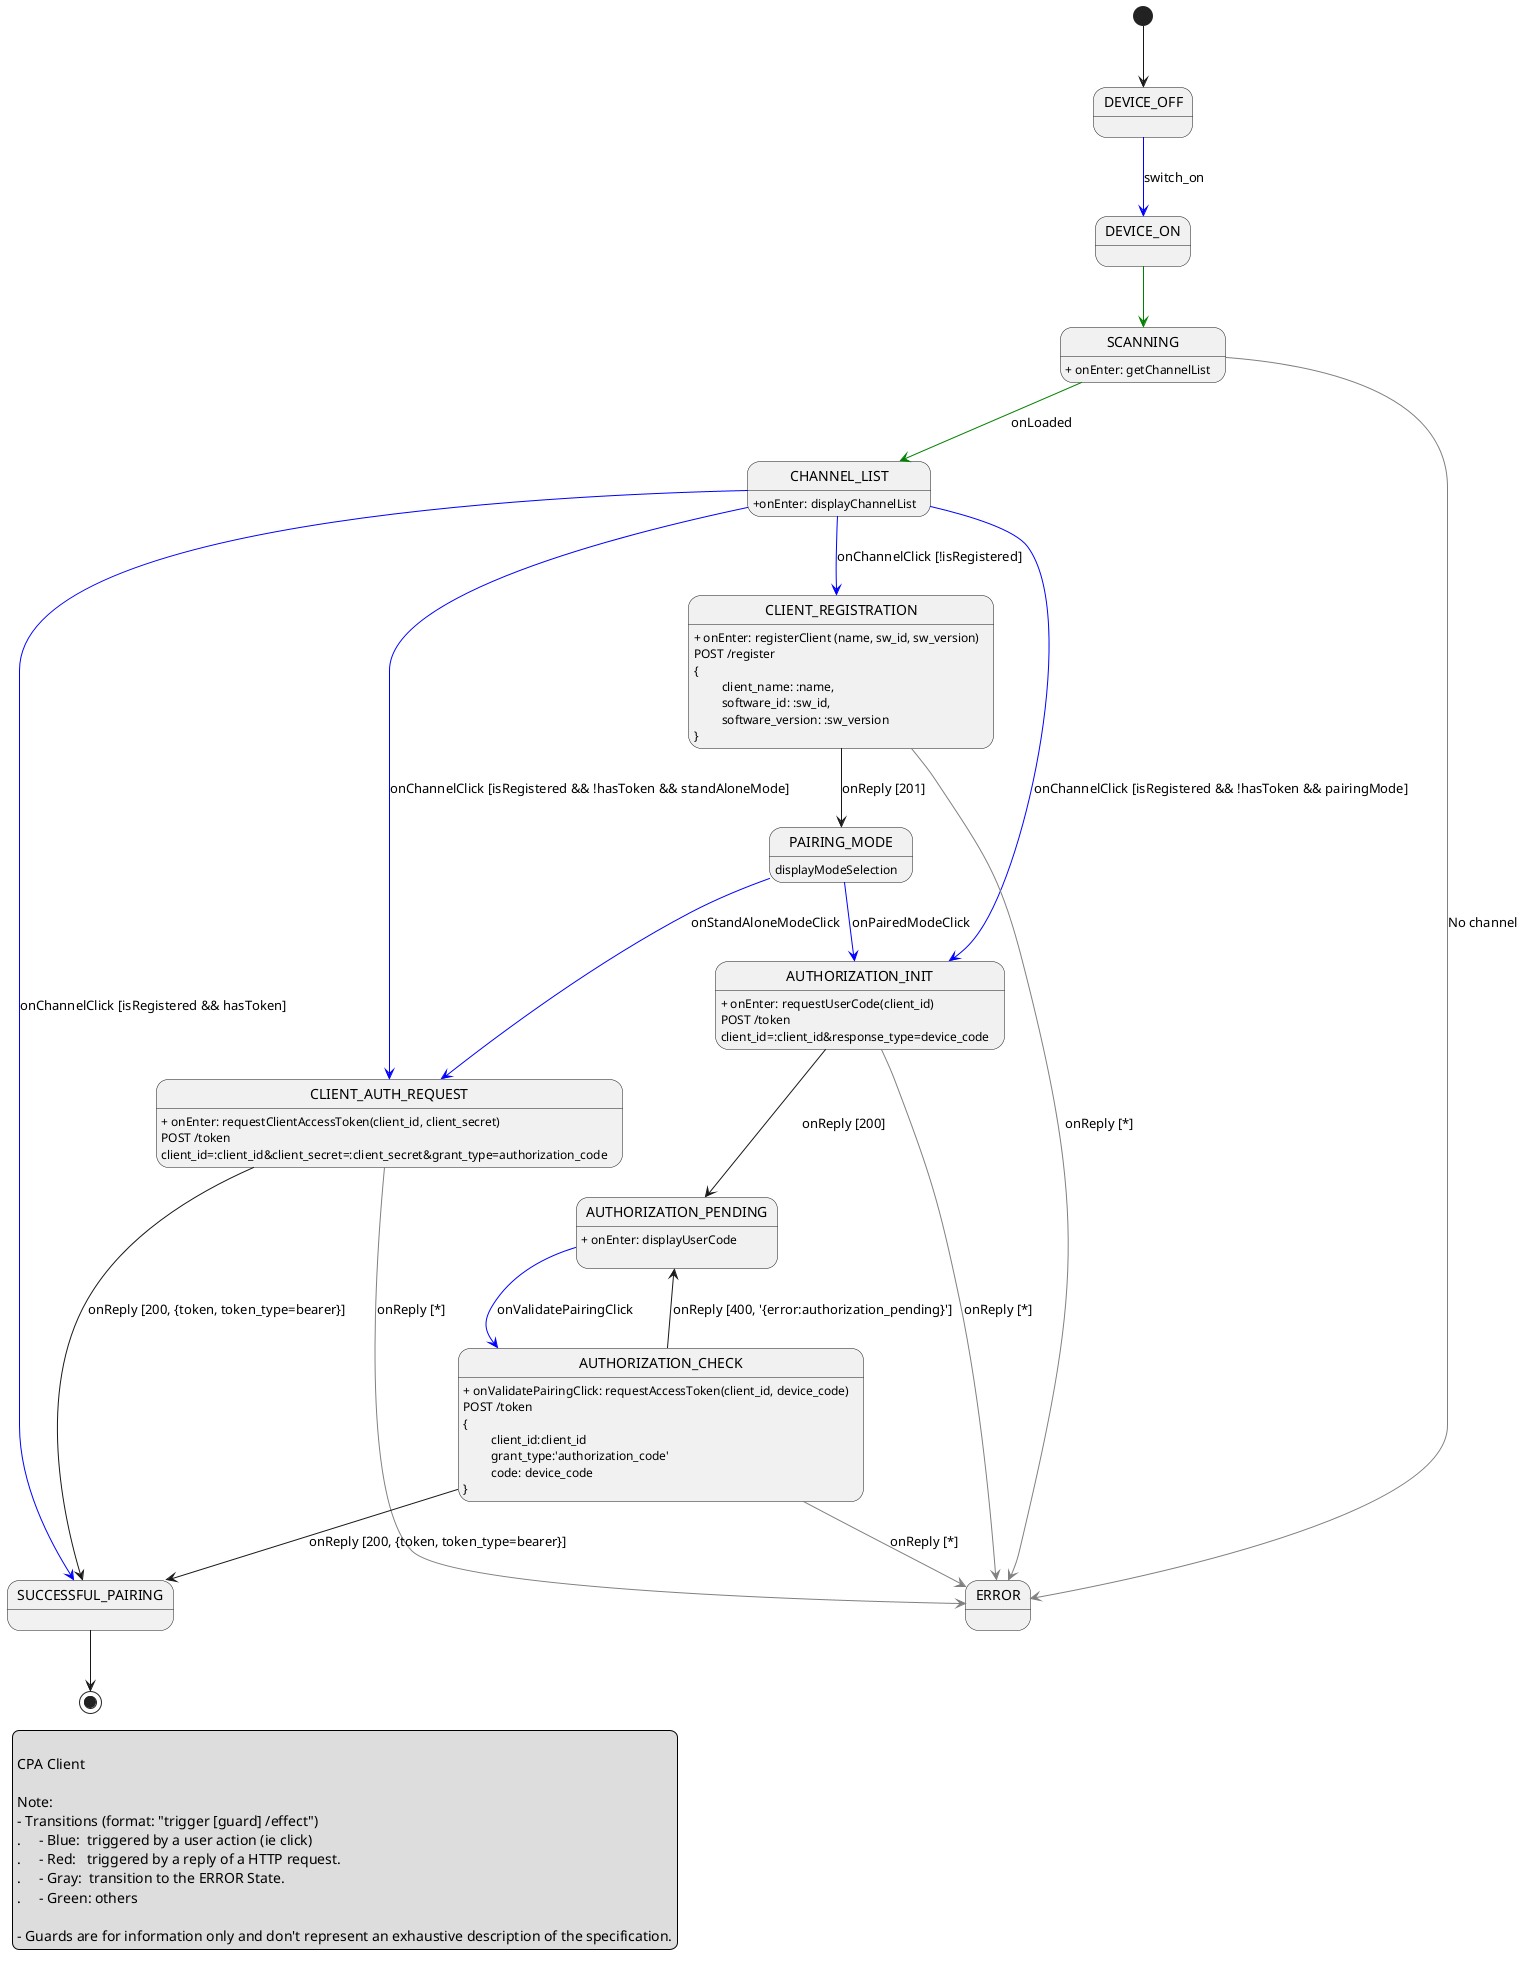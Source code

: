 @startuml


[*] --> DEVICE_OFF

'State declaration
state DEVICE_OFF
state SCANNING
state CHANNEL_LIST
state CLIENT_REGISTRATION
state CLIENT_AUTH_REQUEST
state PAIRING_MODE
state AUTHORIZATION_INIT
state AUTHORIZATION_PENDING
state SUCCESSFUL_PAIRING
state ERROR


'State definition

SCANNING: + onEnter: getChannelList

CHANNEL_LIST: +onEnter: displayChannelList

CLIENT_REGISTRATION: + onEnter: registerClient (name, sw_id, sw_version)
CLIENT_REGISTRATION:  POST /register
CLIENT_REGISTRATION:  {
CLIENT_REGISTRATION:  \t client_name: :name,
CLIENT_REGISTRATION:  \t software_id: :sw_id,
CLIENT_REGISTRATION:  \t software_version: :sw_version
CLIENT_REGISTRATION:  }

PAIRING_MODE: displayModeSelection

CLIENT_AUTH_REQUEST: + onEnter: requestClientAccessToken(client_id, client_secret)
CLIENT_AUTH_REQUEST: POST /token
CLIENT_AUTH_REQUEST: client_id=:client_id&client_secret=:client_secret&grant_type=authorization_code

AUTHORIZATION_INIT: + onEnter: requestUserCode(client_id)
AUTHORIZATION_INIT: POST /token
AUTHORIZATION_INIT: client_id=:client_id&response_type=device_code

AUTHORIZATION_PENDING: + onEnter: displayUserCode
AUTHORIZATION_PENDING:

AUTHORIZATION_CHECK: + onValidatePairingClick: requestAccessToken(client_id, device_code)
AUTHORIZATION_CHECK: POST /token
AUTHORIZATION_CHECK: {
AUTHORIZATION_CHECK: \t client_id:client_id
AUTHORIZATION_CHECK: \t grant_type:'authorization_code'
AUTHORIZATION_CHECK: \t code: device_code
AUTHORIZATION_CHECK: }


'Transitions

DEVICE_OFF -[#blue]-> DEVICE_ON: switch_on
DEVICE_ON -[#green]-> SCANNING

SCANNING -[#green]-> CHANNEL_LIST: onLoaded
SCANNING -[#gray]right-> ERROR: No channel

CHANNEL_LIST -[#blue]-> CLIENT_REGISTRATION: onChannelClick [!isRegistered]
CHANNEL_LIST -[#blue]-> AUTHORIZATION_INIT: onChannelClick [isRegistered && !hasToken && pairingMode]
CHANNEL_LIST -[#blue]-> CLIENT_AUTH_REQUEST: onChannelClick [isRegistered && !hasToken && standAloneMode]
CHANNEL_LIST -[#blue]-> SUCCESSFUL_PAIRING: onChannelClick [isRegistered && hasToken]


CLIENT_REGISTRATION --> PAIRING_MODE: onReply [201]
CLIENT_REGISTRATION -[#gray]-> ERROR: onReply [*]

PAIRING_MODE -[#blue]-> AUTHORIZATION_INIT: onPairedModeClick
PAIRING_MODE -[#blue]-> CLIENT_AUTH_REQUEST: onStandAloneModeClick

CLIENT_AUTH_REQUEST --> SUCCESSFUL_PAIRING: onReply [200, {token, token_type=bearer}]
CLIENT_AUTH_REQUEST -[#gray]-> ERROR: onReply [*]

AUTHORIZATION_INIT --> AUTHORIZATION_PENDING: onReply [200]
AUTHORIZATION_INIT -[#gray]-> ERROR: onReply [*]


AUTHORIZATION_PENDING -[#blue]-> AUTHORIZATION_CHECK: onValidatePairingClick

AUTHORIZATION_CHECK --> SUCCESSFUL_PAIRING: onReply [200, {token, token_type=bearer}]
AUTHORIZATION_CHECK --> AUTHORIZATION_PENDING: onReply [400, '{error:authorization_pending}']
AUTHORIZATION_CHECK -[#gray]-> ERROR: onReply [*]

SUCCESSFUL_PAIRING --> [*]


'Legend

legend left

CPA Client

Note:
- Transitions (format: "trigger [guard] /effect")
.     - Blue:  triggered by a user action (ie click)
.     - Red:   triggered by a reply of a HTTP request.
.     - Gray:  transition to the ERROR State.
.     - Green: others

- Guards are for information only and don't represent an exhaustive description of the specification.
endlegend



' note right of STATE: "transition: trigger[guard]/effect"

@enduml
